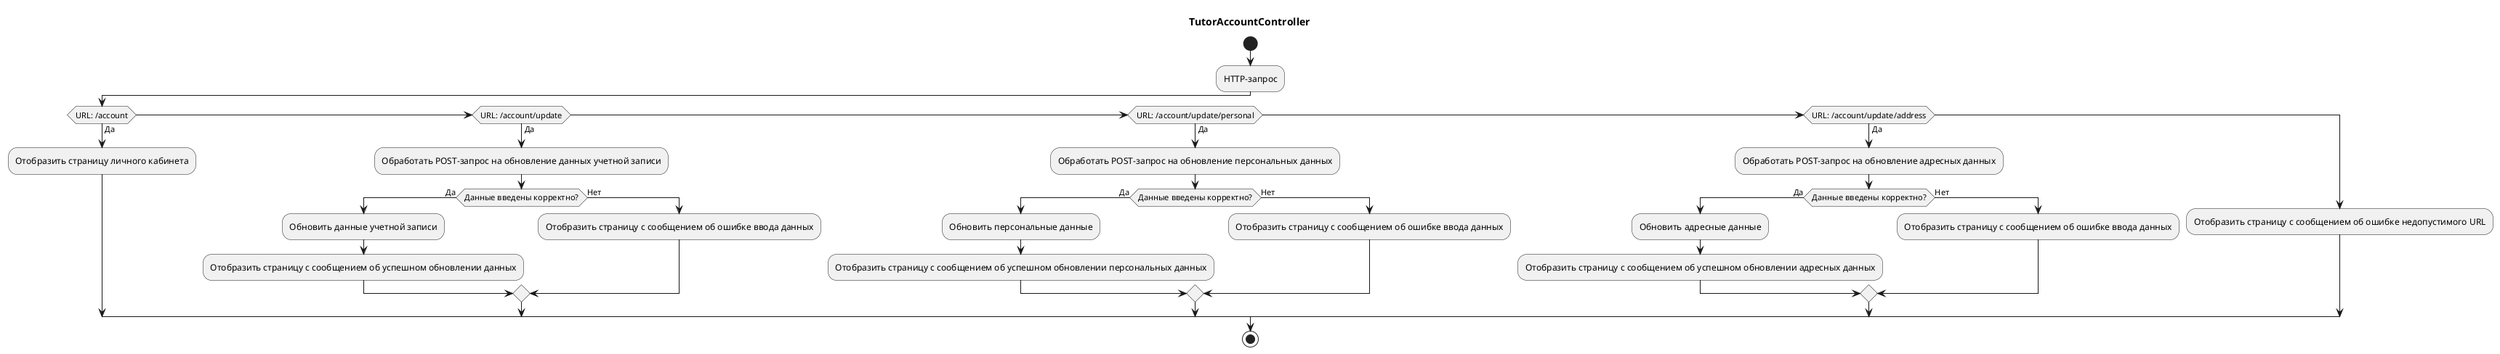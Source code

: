 @startuml

title TutorAccountController

start
:HTTP-запрос;

if (URL: /account) then (Да)
  :Отобразить страницу личного кабинета;
else if (URL: /account/update) then (Да)
  :Обработать POST-запрос на обновление данных учетной записи;
  if (Данные введены корректно?) then (Да)
    :Обновить данные учетной записи;
    :Отобразить страницу с сообщением об успешном обновлении данных;
  else (Нет)
    :Отобразить страницу с сообщением об ошибке ввода данных;
  endif
else if (URL: /account/update/personal) then (Да)
  :Обработать POST-запрос на обновление персональных данных;
  if (Данные введены корректно?) then (Да)
    :Обновить персональные данные;
    :Отобразить страницу с сообщением об успешном обновлении персональных данных;
  else (Нет)
    :Отобразить страницу с сообщением об ошибке ввода данных;
  endif
else if (URL: /account/update/address) then (Да)
  :Обработать POST-запрос на обновление адресных данных;
  if (Данные введены корректно?) then (Да)
    :Обновить адресные данные;
    :Отобразить страницу с сообщением об успешном обновлении адресных данных;
  else (Нет)
    :Отобразить страницу с сообщением об ошибке ввода данных;
  endif
else
  :Отобразить страницу с сообщением об ошибке недопустимого URL;
endif

stop

@enduml